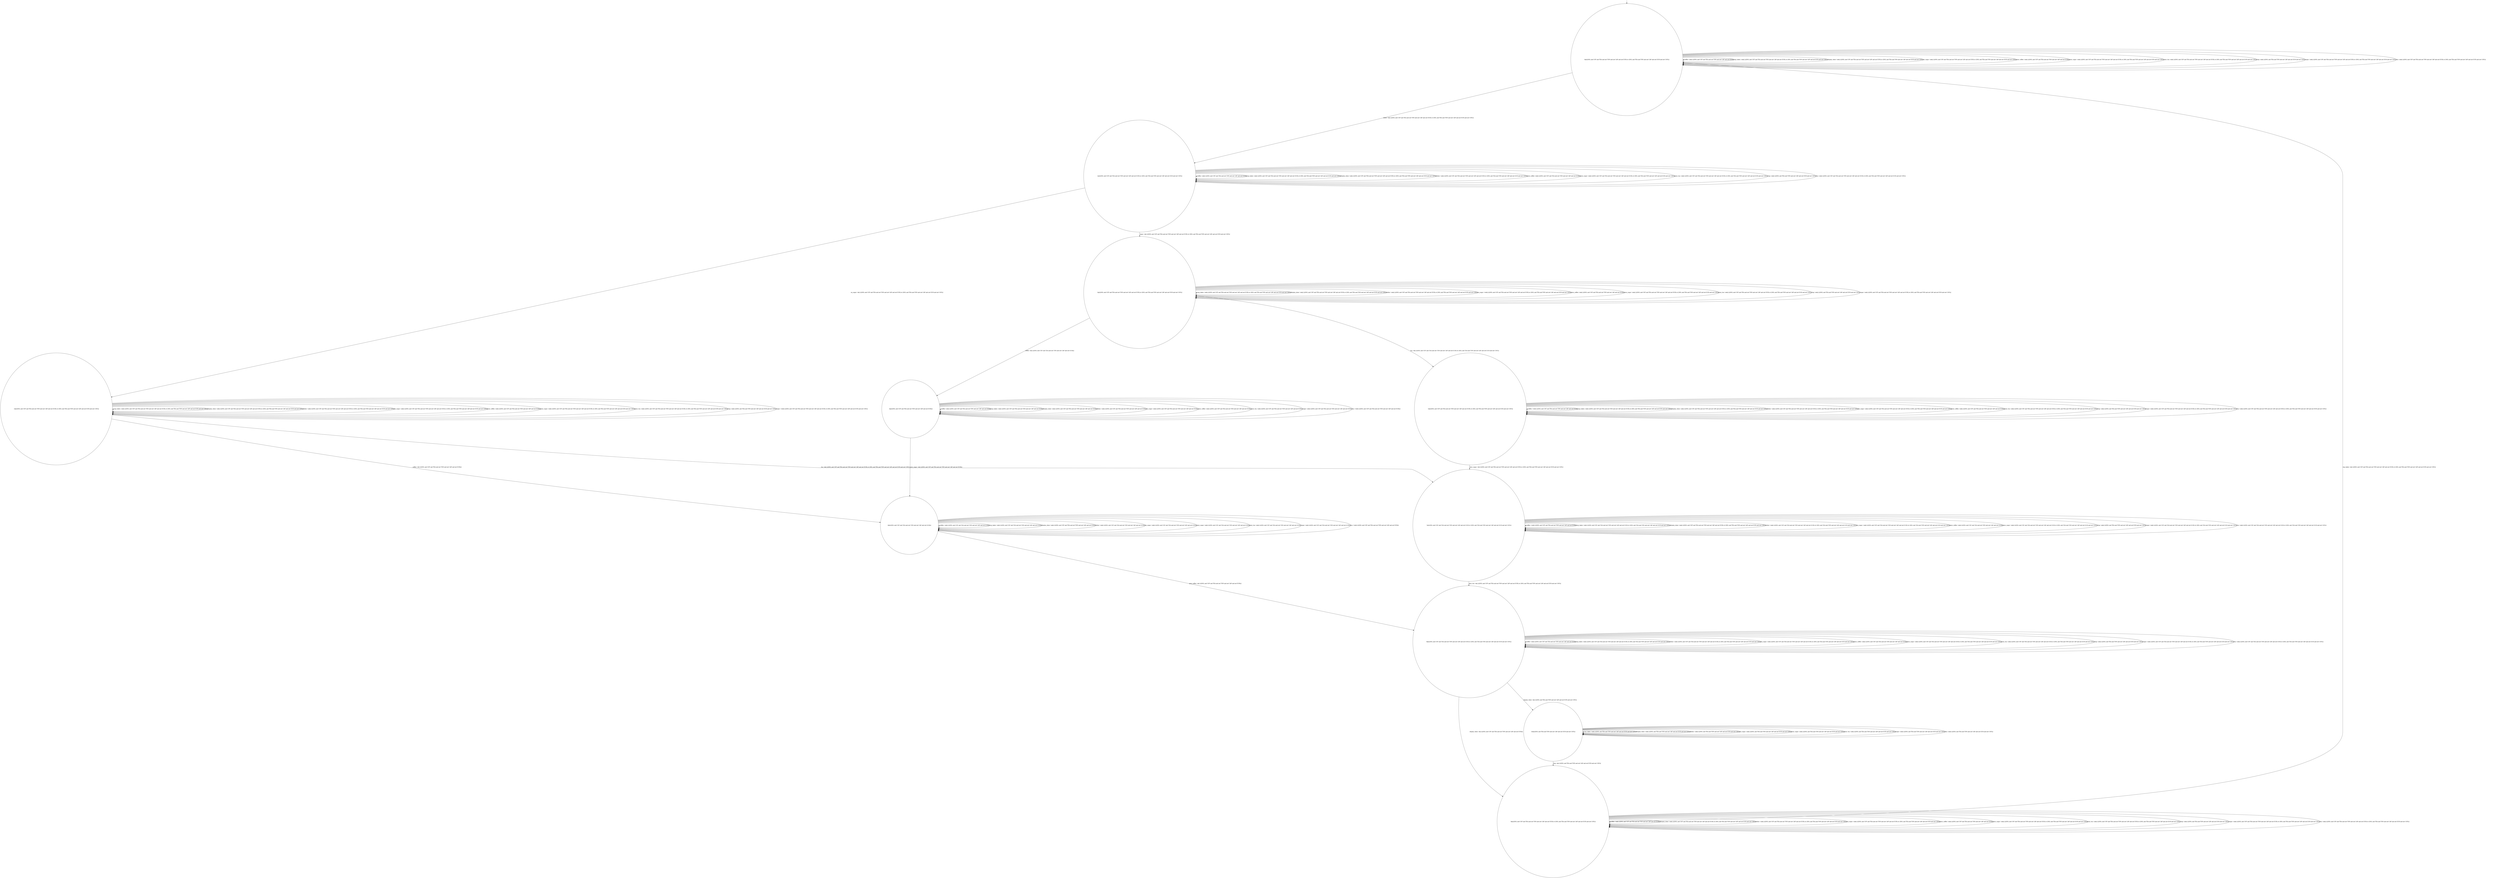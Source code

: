 digraph g {
	edge [lblstyle="above, sloped"];
	s0 [shape="circle" label="0@[((DOL and COF and TEA and not TON and not CAP and not EUR) or (DOL and TEA and TON and not CAP and not EUR and not COF))]"];
	s1 [shape="circle" label="1@[((DOL and COF and TEA and not TON and not CAP and not EUR) or (DOL and TEA and TON and not CAP and not EUR and not COF))]"];
	s2 [shape="circle" label="2@[((DOL and COF and TEA and not TON and not CAP and not EUR) or (DOL and TEA and TON and not CAP and not EUR and not COF))]"];
	s3 [shape="circle" label="3@[((DOL and COF and TEA and not TON and not CAP and not EUR) or (DOL and TEA and TON and not CAP and not EUR and not COF))]"];
	s4 [shape="circle" label="4@[((DOL and COF and TEA and not TON and not CAP and not EUR))]"];
	s5 [shape="circle" label="5@[((DOL and COF and TEA and not TON and not CAP and not EUR) or (DOL and TEA and TON and not CAP and not EUR and not COF))]"];
	s6 [shape="circle" label="6@[((DOL and COF and TEA and not TON and not CAP and not EUR))]"];
	s7 [shape="circle" label="7@[((DOL and COF and TEA and not TON and not CAP and not EUR) or (DOL and TEA and TON and not CAP and not EUR and not COF))]"];
	s8 [shape="circle" label="8@[((DOL and COF and TEA and not TON and not CAP and not EUR) or (DOL and TEA and TON and not CAP and not EUR and not COF))]"];
	s9 [shape="circle" label="9@[((DOL and COF and TEA and not TON and not CAP and not EUR) or (DOL and TEA and TON and not CAP and not EUR and not COF))]"];
	s10 [shape="circle" label="10@[((DOL and TEA and TON and not CAP and not EUR and not COF))]"];
	s0 -> s0 [label="coffee / nok() [((DOL and COF and TEA and not TON and not CAP and not EUR))]"];
	s0 -> s0 [label="cup_taken / nok() [((DOL and COF and TEA and not TON and not CAP and not EUR) or (DOL and TEA and TON and not CAP and not EUR and not COF))]"];
	s0 -> s0 [label="display_done / nok() [((DOL and COF and TEA and not TON and not CAP and not EUR) or (DOL and TEA and TON and not CAP and not EUR and not COF))]"];
	s0 -> s1 [label="dollar / ok() [((DOL and COF and TEA and not TON and not CAP and not EUR) or (DOL and TEA and TON and not CAP and not EUR and not COF))]"];
	s0 -> s0 [label="no_sugar / nok() [((DOL and COF and TEA and not TON and not CAP and not EUR) or (DOL and TEA and TON and not CAP and not EUR and not COF))]"];
	s0 -> s0 [label="pour_coffee / nok() [((DOL and COF and TEA and not TON and not CAP and not EUR))]"];
	s0 -> s0 [label="pour_sugar / nok() [((DOL and COF and TEA and not TON and not CAP and not EUR) or (DOL and TEA and TON and not CAP and not EUR and not COF))]"];
	s0 -> s0 [label="pour_tea / nok() [((DOL and COF and TEA and not TON and not CAP and not EUR) or (DOL and TEA and TON and not CAP and not EUR and not COF))]"];
	s0 -> s0 [label="ring / nok() [((DOL and TEA and TON and not CAP and not EUR and not COF))]"];
	s0 -> s0 [label="sugar / nok() [((DOL and COF and TEA and not TON and not CAP and not EUR) or (DOL and TEA and TON and not CAP and not EUR and not COF))]"];
	s0 -> s0 [label="tea / nok() [((DOL and COF and TEA and not TON and not CAP and not EUR) or (DOL and TEA and TON and not CAP and not EUR and not COF))]"];
	s1 -> s1 [label="coffee / nok() [((DOL and COF and TEA and not TON and not CAP and not EUR))]"];
	s1 -> s1 [label="cup_taken / nok() [((DOL and COF and TEA and not TON and not CAP and not EUR) or (DOL and TEA and TON and not CAP and not EUR and not COF))]"];
	s1 -> s1 [label="display_done / nok() [((DOL and COF and TEA and not TON and not CAP and not EUR) or (DOL and TEA and TON and not CAP and not EUR and not COF))]"];
	s1 -> s1 [label="dollar / nok() [((DOL and COF and TEA and not TON and not CAP and not EUR) or (DOL and TEA and TON and not CAP and not EUR and not COF))]"];
	s1 -> s2 [label="no_sugar / ok() [((DOL and COF and TEA and not TON and not CAP and not EUR) or (DOL and TEA and TON and not CAP and not EUR and not COF))]"];
	s1 -> s1 [label="pour_coffee / nok() [((DOL and COF and TEA and not TON and not CAP and not EUR))]"];
	s1 -> s1 [label="pour_sugar / nok() [((DOL and COF and TEA and not TON and not CAP and not EUR) or (DOL and TEA and TON and not CAP and not EUR and not COF))]"];
	s1 -> s1 [label="pour_tea / nok() [((DOL and COF and TEA and not TON and not CAP and not EUR) or (DOL and TEA and TON and not CAP and not EUR and not COF))]"];
	s1 -> s1 [label="ring / nok() [((DOL and TEA and TON and not CAP and not EUR and not COF))]"];
	s1 -> s3 [label="sugar / ok() [((DOL and COF and TEA and not TON and not CAP and not EUR) or (DOL and TEA and TON and not CAP and not EUR and not COF))]"];
	s1 -> s1 [label="tea / nok() [((DOL and COF and TEA and not TON and not CAP and not EUR) or (DOL and TEA and TON and not CAP and not EUR and not COF))]"];
	s2 -> s6 [label="coffee / ok() [((DOL and COF and TEA and not TON and not CAP and not EUR))]"];
	s2 -> s2 [label="cup_taken / nok() [((DOL and COF and TEA and not TON and not CAP and not EUR) or (DOL and TEA and TON and not CAP and not EUR and not COF))]"];
	s2 -> s2 [label="display_done / nok() [((DOL and COF and TEA and not TON and not CAP and not EUR) or (DOL and TEA and TON and not CAP and not EUR and not COF))]"];
	s2 -> s2 [label="dollar / nok() [((DOL and COF and TEA and not TON and not CAP and not EUR) or (DOL and TEA and TON and not CAP and not EUR and not COF))]"];
	s2 -> s2 [label="no_sugar / nok() [((DOL and COF and TEA and not TON and not CAP and not EUR) or (DOL and TEA and TON and not CAP and not EUR and not COF))]"];
	s2 -> s2 [label="pour_coffee / nok() [((DOL and COF and TEA and not TON and not CAP and not EUR))]"];
	s2 -> s2 [label="pour_sugar / nok() [((DOL and COF and TEA and not TON and not CAP and not EUR) or (DOL and TEA and TON and not CAP and not EUR and not COF))]"];
	s2 -> s2 [label="pour_tea / nok() [((DOL and COF and TEA and not TON and not CAP and not EUR) or (DOL and TEA and TON and not CAP and not EUR and not COF))]"];
	s2 -> s2 [label="ring / nok() [((DOL and TEA and TON and not CAP and not EUR and not COF))]"];
	s2 -> s2 [label="sugar / void() [((DOL and COF and TEA and not TON and not CAP and not EUR) or (DOL and TEA and TON and not CAP and not EUR and not COF))]"];
	s2 -> s7 [label="tea / ok() [((DOL and COF and TEA and not TON and not CAP and not EUR) or (DOL and TEA and TON and not CAP and not EUR and not COF))]"];
	s3 -> s4 [label="coffee / ok() [((DOL and COF and TEA and not TON and not CAP and not EUR))]"];
	s3 -> s3 [label="cup_taken / nok() [((DOL and COF and TEA and not TON and not CAP and not EUR) or (DOL and TEA and TON and not CAP and not EUR and not COF))]"];
	s3 -> s3 [label="display_done / nok() [((DOL and COF and TEA and not TON and not CAP and not EUR) or (DOL and TEA and TON and not CAP and not EUR and not COF))]"];
	s3 -> s3 [label="dollar / nok() [((DOL and COF and TEA and not TON and not CAP and not EUR) or (DOL and TEA and TON and not CAP and not EUR and not COF))]"];
	s3 -> s3 [label="no_sugar / void() [((DOL and COF and TEA and not TON and not CAP and not EUR) or (DOL and TEA and TON and not CAP and not EUR and not COF))]"];
	s3 -> s3 [label="pour_coffee / nok() [((DOL and COF and TEA and not TON and not CAP and not EUR))]"];
	s3 -> s3 [label="pour_sugar / nok() [((DOL and COF and TEA and not TON and not CAP and not EUR) or (DOL and TEA and TON and not CAP and not EUR and not COF))]"];
	s3 -> s3 [label="pour_tea / nok() [((DOL and COF and TEA and not TON and not CAP and not EUR) or (DOL and TEA and TON and not CAP and not EUR and not COF))]"];
	s3 -> s3 [label="ring / nok() [((DOL and TEA and TON and not CAP and not EUR and not COF))]"];
	s3 -> s3 [label="sugar / nok() [((DOL and COF and TEA and not TON and not CAP and not EUR) or (DOL and TEA and TON and not CAP and not EUR and not COF))]"];
	s3 -> s5 [label="tea / ok() [((DOL and COF and TEA and not TON and not CAP and not EUR) or (DOL and TEA and TON and not CAP and not EUR and not COF))]"];
	s4 -> s4 [label="coffee / nok() [((DOL and COF and TEA and not TON and not CAP and not EUR))]"];
	s4 -> s4 [label="cup_taken / nok() [((DOL and COF and TEA and not TON and not CAP and not EUR))]"];
	s4 -> s4 [label="display_done / nok() [((DOL and COF and TEA and not TON and not CAP and not EUR))]"];
	s4 -> s4 [label="dollar / nok() [((DOL and COF and TEA and not TON and not CAP and not EUR))]"];
	s4 -> s4 [label="no_sugar / nok() [((DOL and COF and TEA and not TON and not CAP and not EUR))]"];
	s4 -> s4 [label="pour_coffee / nok() [((DOL and COF and TEA and not TON and not CAP and not EUR))]"];
	s4 -> s6 [label="pour_sugar / ok() [((DOL and COF and TEA and not TON and not CAP and not EUR))]"];
	s4 -> s4 [label="pour_tea / nok() [((DOL and COF and TEA and not TON and not CAP and not EUR))]"];
	s4 -> s4 [label="sugar / nok() [((DOL and COF and TEA and not TON and not CAP and not EUR))]"];
	s4 -> s4 [label="tea / void() [((DOL and COF and TEA and not TON and not CAP and not EUR))]"];
	s5 -> s5 [label="coffee / void() [((DOL and COF and TEA and not TON and not CAP and not EUR))]"];
	s5 -> s5 [label="cup_taken / nok() [((DOL and COF and TEA and not TON and not CAP and not EUR) or (DOL and TEA and TON and not CAP and not EUR and not COF))]"];
	s5 -> s5 [label="display_done / nok() [((DOL and COF and TEA and not TON and not CAP and not EUR) or (DOL and TEA and TON and not CAP and not EUR and not COF))]"];
	s5 -> s5 [label="dollar / nok() [((DOL and COF and TEA and not TON and not CAP and not EUR) or (DOL and TEA and TON and not CAP and not EUR and not COF))]"];
	s5 -> s5 [label="no_sugar / nok() [((DOL and COF and TEA and not TON and not CAP and not EUR) or (DOL and TEA and TON and not CAP and not EUR and not COF))]"];
	s5 -> s5 [label="pour_coffee / nok() [((DOL and COF and TEA and not TON and not CAP and not EUR))]"];
	s5 -> s7 [label="pour_sugar / ok() [((DOL and COF and TEA and not TON and not CAP and not EUR) or (DOL and TEA and TON and not CAP and not EUR and not COF))]"];
	s5 -> s5 [label="pour_tea / nok() [((DOL and COF and TEA and not TON and not CAP and not EUR) or (DOL and TEA and TON and not CAP and not EUR and not COF))]"];
	s5 -> s5 [label="ring / nok() [((DOL and TEA and TON and not CAP and not EUR and not COF))]"];
	s5 -> s5 [label="sugar / nok() [((DOL and COF and TEA and not TON and not CAP and not EUR) or (DOL and TEA and TON and not CAP and not EUR and not COF))]"];
	s5 -> s5 [label="tea / nok() [((DOL and COF and TEA and not TON and not CAP and not EUR) or (DOL and TEA and TON and not CAP and not EUR and not COF))]"];
	s6 -> s6 [label="coffee / nok() [((DOL and COF and TEA and not TON and not CAP and not EUR))]"];
	s6 -> s6 [label="cup_taken / nok() [((DOL and COF and TEA and not TON and not CAP and not EUR))]"];
	s6 -> s6 [label="display_done / nok() [((DOL and COF and TEA and not TON and not CAP and not EUR))]"];
	s6 -> s6 [label="dollar / nok() [((DOL and COF and TEA and not TON and not CAP and not EUR))]"];
	s6 -> s6 [label="no_sugar / nok() [((DOL and COF and TEA and not TON and not CAP and not EUR))]"];
	s6 -> s8 [label="pour_coffee / ok() [((DOL and COF and TEA and not TON and not CAP and not EUR))]"];
	s6 -> s6 [label="pour_sugar / nok() [((DOL and COF and TEA and not TON and not CAP and not EUR))]"];
	s6 -> s6 [label="pour_tea / nok() [((DOL and COF and TEA and not TON and not CAP and not EUR))]"];
	s6 -> s6 [label="sugar / nok() [((DOL and COF and TEA and not TON and not CAP and not EUR))]"];
	s6 -> s6 [label="tea / void() [((DOL and COF and TEA and not TON and not CAP and not EUR))]"];
	s7 -> s7 [label="coffee / void() [((DOL and COF and TEA and not TON and not CAP and not EUR))]"];
	s7 -> s7 [label="cup_taken / nok() [((DOL and COF and TEA and not TON and not CAP and not EUR) or (DOL and TEA and TON and not CAP and not EUR and not COF))]"];
	s7 -> s7 [label="display_done / nok() [((DOL and COF and TEA and not TON and not CAP and not EUR) or (DOL and TEA and TON and not CAP and not EUR and not COF))]"];
	s7 -> s7 [label="dollar / nok() [((DOL and COF and TEA and not TON and not CAP and not EUR) or (DOL and TEA and TON and not CAP and not EUR and not COF))]"];
	s7 -> s7 [label="no_sugar / nok() [((DOL and COF and TEA and not TON and not CAP and not EUR) or (DOL and TEA and TON and not CAP and not EUR and not COF))]"];
	s7 -> s7 [label="pour_coffee / nok() [((DOL and COF and TEA and not TON and not CAP and not EUR))]"];
	s7 -> s7 [label="pour_sugar / nok() [((DOL and COF and TEA and not TON and not CAP and not EUR) or (DOL and TEA and TON and not CAP and not EUR and not COF))]"];
	s7 -> s8 [label="pour_tea / ok() [((DOL and COF and TEA and not TON and not CAP and not EUR) or (DOL and TEA and TON and not CAP and not EUR and not COF))]"];
	s7 -> s7 [label="ring / nok() [((DOL and TEA and TON and not CAP and not EUR and not COF))]"];
	s7 -> s7 [label="sugar / nok() [((DOL and COF and TEA and not TON and not CAP and not EUR) or (DOL and TEA and TON and not CAP and not EUR and not COF))]"];
	s7 -> s7 [label="tea / nok() [((DOL and COF and TEA and not TON and not CAP and not EUR) or (DOL and TEA and TON and not CAP and not EUR and not COF))]"];
	s8 -> s8 [label="coffee / nok() [((DOL and COF and TEA and not TON and not CAP and not EUR))]"];
	s8 -> s8 [label="cup_taken / nok() [((DOL and COF and TEA and not TON and not CAP and not EUR) or (DOL and TEA and TON and not CAP and not EUR and not COF))]"];
	s8 -> s9 [label="display_done / ok() [((DOL and COF and TEA and not TON and not CAP and not EUR))]"];
	s8 -> s10 [label="display_done / ok() [((DOL and TEA and TON and not CAP and not EUR and not COF))]"];
	s8 -> s8 [label="dollar / nok() [((DOL and COF and TEA and not TON and not CAP and not EUR) or (DOL and TEA and TON and not CAP and not EUR and not COF))]"];
	s8 -> s8 [label="no_sugar / nok() [((DOL and COF and TEA and not TON and not CAP and not EUR) or (DOL and TEA and TON and not CAP and not EUR and not COF))]"];
	s8 -> s8 [label="pour_coffee / nok() [((DOL and COF and TEA and not TON and not CAP and not EUR))]"];
	s8 -> s8 [label="pour_sugar / nok() [((DOL and COF and TEA and not TON and not CAP and not EUR) or (DOL and TEA and TON and not CAP and not EUR and not COF))]"];
	s8 -> s8 [label="pour_tea / nok() [((DOL and COF and TEA and not TON and not CAP and not EUR) or (DOL and TEA and TON and not CAP and not EUR and not COF))]"];
	s8 -> s8 [label="ring / nok() [((DOL and TEA and TON and not CAP and not EUR and not COF))]"];
	s8 -> s8 [label="sugar / nok() [((DOL and COF and TEA and not TON and not CAP and not EUR) or (DOL and TEA and TON and not CAP and not EUR and not COF))]"];
	s8 -> s8 [label="tea / nok() [((DOL and COF and TEA and not TON and not CAP and not EUR) or (DOL and TEA and TON and not CAP and not EUR and not COF))]"];
	s9 -> s9 [label="coffee / nok() [((DOL and COF and TEA and not TON and not CAP and not EUR))]"];
	s9 -> s0 [label="cup_taken / ok() [((DOL and COF and TEA and not TON and not CAP and not EUR) or (DOL and TEA and TON and not CAP and not EUR and not COF))]"];
	s9 -> s9 [label="display_done / nok() [((DOL and COF and TEA and not TON and not CAP and not EUR) or (DOL and TEA and TON and not CAP and not EUR and not COF))]"];
	s9 -> s9 [label="dollar / nok() [((DOL and COF and TEA and not TON and not CAP and not EUR) or (DOL and TEA and TON and not CAP and not EUR and not COF))]"];
	s9 -> s9 [label="no_sugar / nok() [((DOL and COF and TEA and not TON and not CAP and not EUR) or (DOL and TEA and TON and not CAP and not EUR and not COF))]"];
	s9 -> s9 [label="pour_coffee / nok() [((DOL and COF and TEA and not TON and not CAP and not EUR))]"];
	s9 -> s9 [label="pour_sugar / nok() [((DOL and COF and TEA and not TON and not CAP and not EUR) or (DOL and TEA and TON and not CAP and not EUR and not COF))]"];
	s9 -> s9 [label="pour_tea / nok() [((DOL and COF and TEA and not TON and not CAP and not EUR) or (DOL and TEA and TON and not CAP and not EUR and not COF))]"];
	s9 -> s9 [label="ring / nok() [((DOL and TEA and TON and not CAP and not EUR and not COF))]"];
	s9 -> s9 [label="sugar / nok() [((DOL and COF and TEA and not TON and not CAP and not EUR) or (DOL and TEA and TON and not CAP and not EUR and not COF))]"];
	s9 -> s9 [label="tea / nok() [((DOL and COF and TEA and not TON and not CAP and not EUR) or (DOL and TEA and TON and not CAP and not EUR and not COF))]"];
	s10 -> s10 [label="cup_taken / nok() [((DOL and TEA and TON and not CAP and not EUR and not COF))]"];
	s10 -> s10 [label="display_done / nok() [((DOL and TEA and TON and not CAP and not EUR and not COF))]"];
	s10 -> s10 [label="dollar / nok() [((DOL and TEA and TON and not CAP and not EUR and not COF))]"];
	s10 -> s10 [label="no_sugar / nok() [((DOL and TEA and TON and not CAP and not EUR and not COF))]"];
	s10 -> s10 [label="pour_sugar / nok() [((DOL and TEA and TON and not CAP and not EUR and not COF))]"];
	s10 -> s10 [label="pour_tea / nok() [((DOL and TEA and TON and not CAP and not EUR and not COF))]"];
	s10 -> s9 [label="ring / ok() [((DOL and TEA and TON and not CAP and not EUR and not COF))]"];
	s10 -> s10 [label="sugar / nok() [((DOL and TEA and TON and not CAP and not EUR and not COF))]"];
	s10 -> s10 [label="tea / nok() [((DOL and TEA and TON and not CAP and not EUR and not COF))]"];
	__start0 [label="" shape="none" width="0" height="0"];
	__start0 -> s0;
}